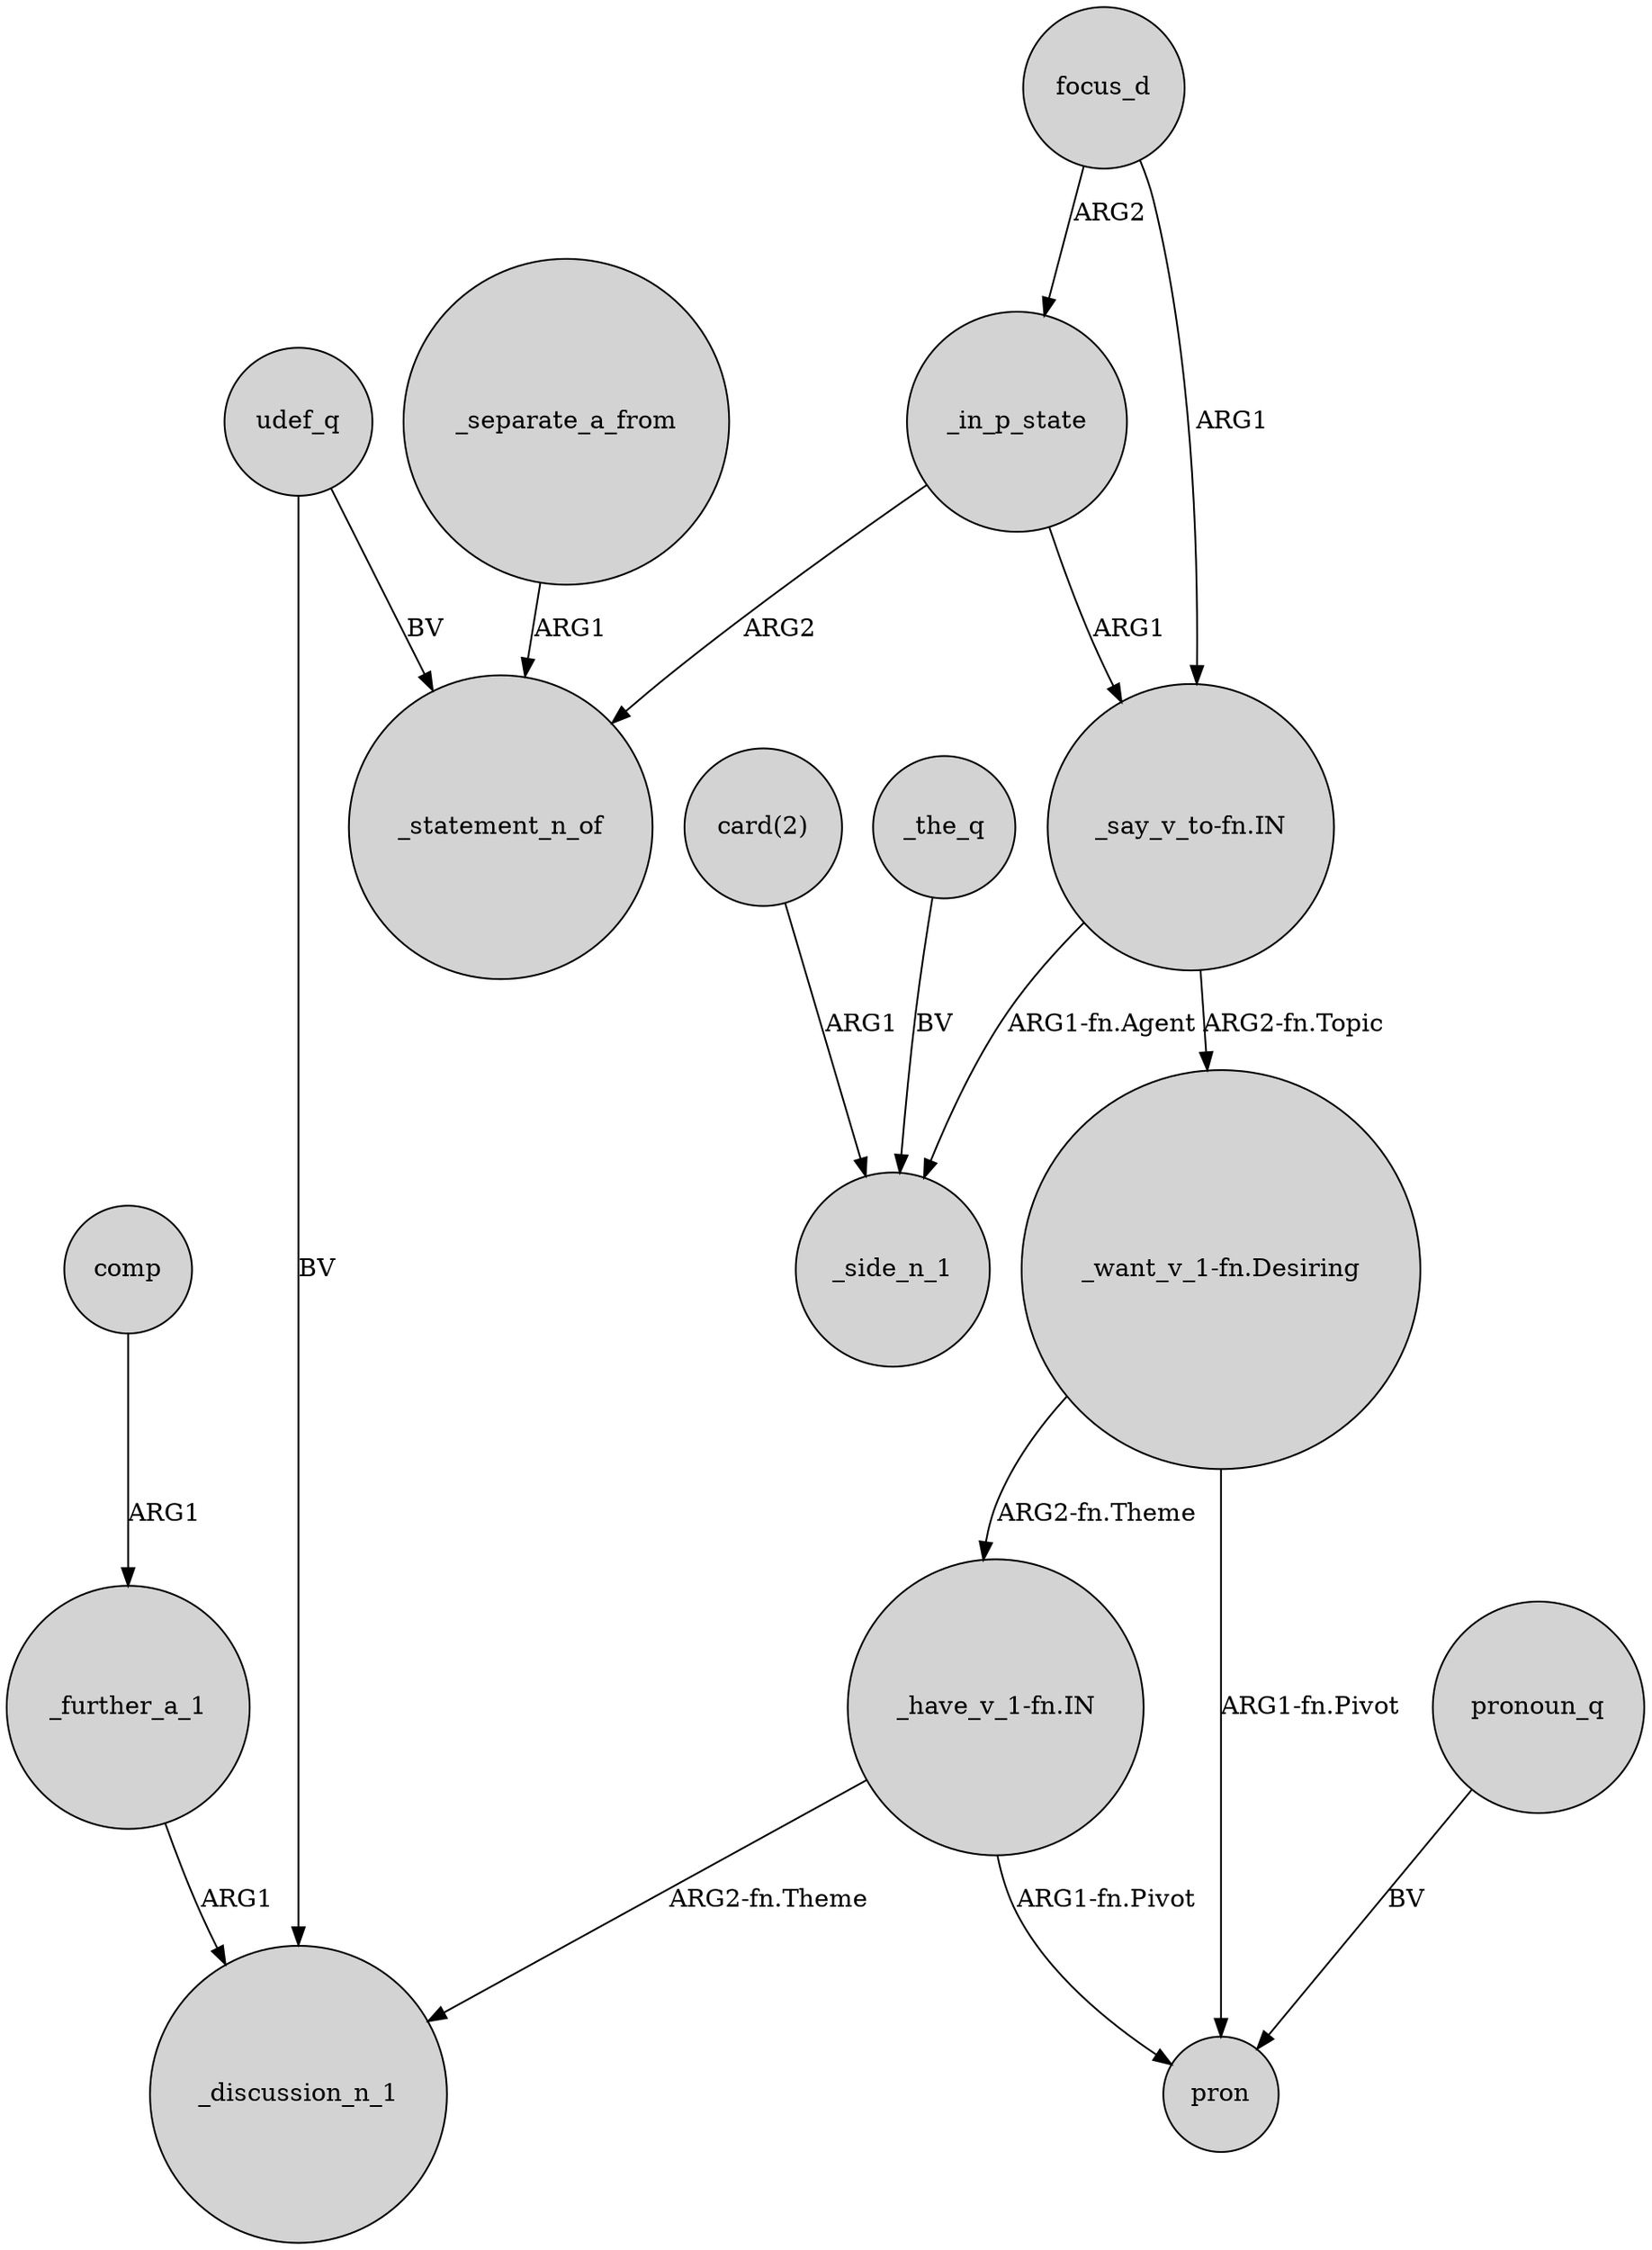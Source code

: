 digraph {
	node [shape=circle style=filled]
	_in_p_state -> _statement_n_of [label=ARG2]
	"_say_v_to-fn.IN" -> _side_n_1 [label="ARG1-fn.Agent"]
	"card(2)" -> _side_n_1 [label=ARG1]
	"_want_v_1-fn.Desiring" -> pron [label="ARG1-fn.Pivot"]
	"_say_v_to-fn.IN" -> "_want_v_1-fn.Desiring" [label="ARG2-fn.Topic"]
	comp -> _further_a_1 [label=ARG1]
	_separate_a_from -> _statement_n_of [label=ARG1]
	"_have_v_1-fn.IN" -> pron [label="ARG1-fn.Pivot"]
	_further_a_1 -> _discussion_n_1 [label=ARG1]
	udef_q -> _discussion_n_1 [label=BV]
	udef_q -> _statement_n_of [label=BV]
	_the_q -> _side_n_1 [label=BV]
	_in_p_state -> "_say_v_to-fn.IN" [label=ARG1]
	"_have_v_1-fn.IN" -> _discussion_n_1 [label="ARG2-fn.Theme"]
	focus_d -> "_say_v_to-fn.IN" [label=ARG1]
	focus_d -> _in_p_state [label=ARG2]
	"_want_v_1-fn.Desiring" -> "_have_v_1-fn.IN" [label="ARG2-fn.Theme"]
	pronoun_q -> pron [label=BV]
}
